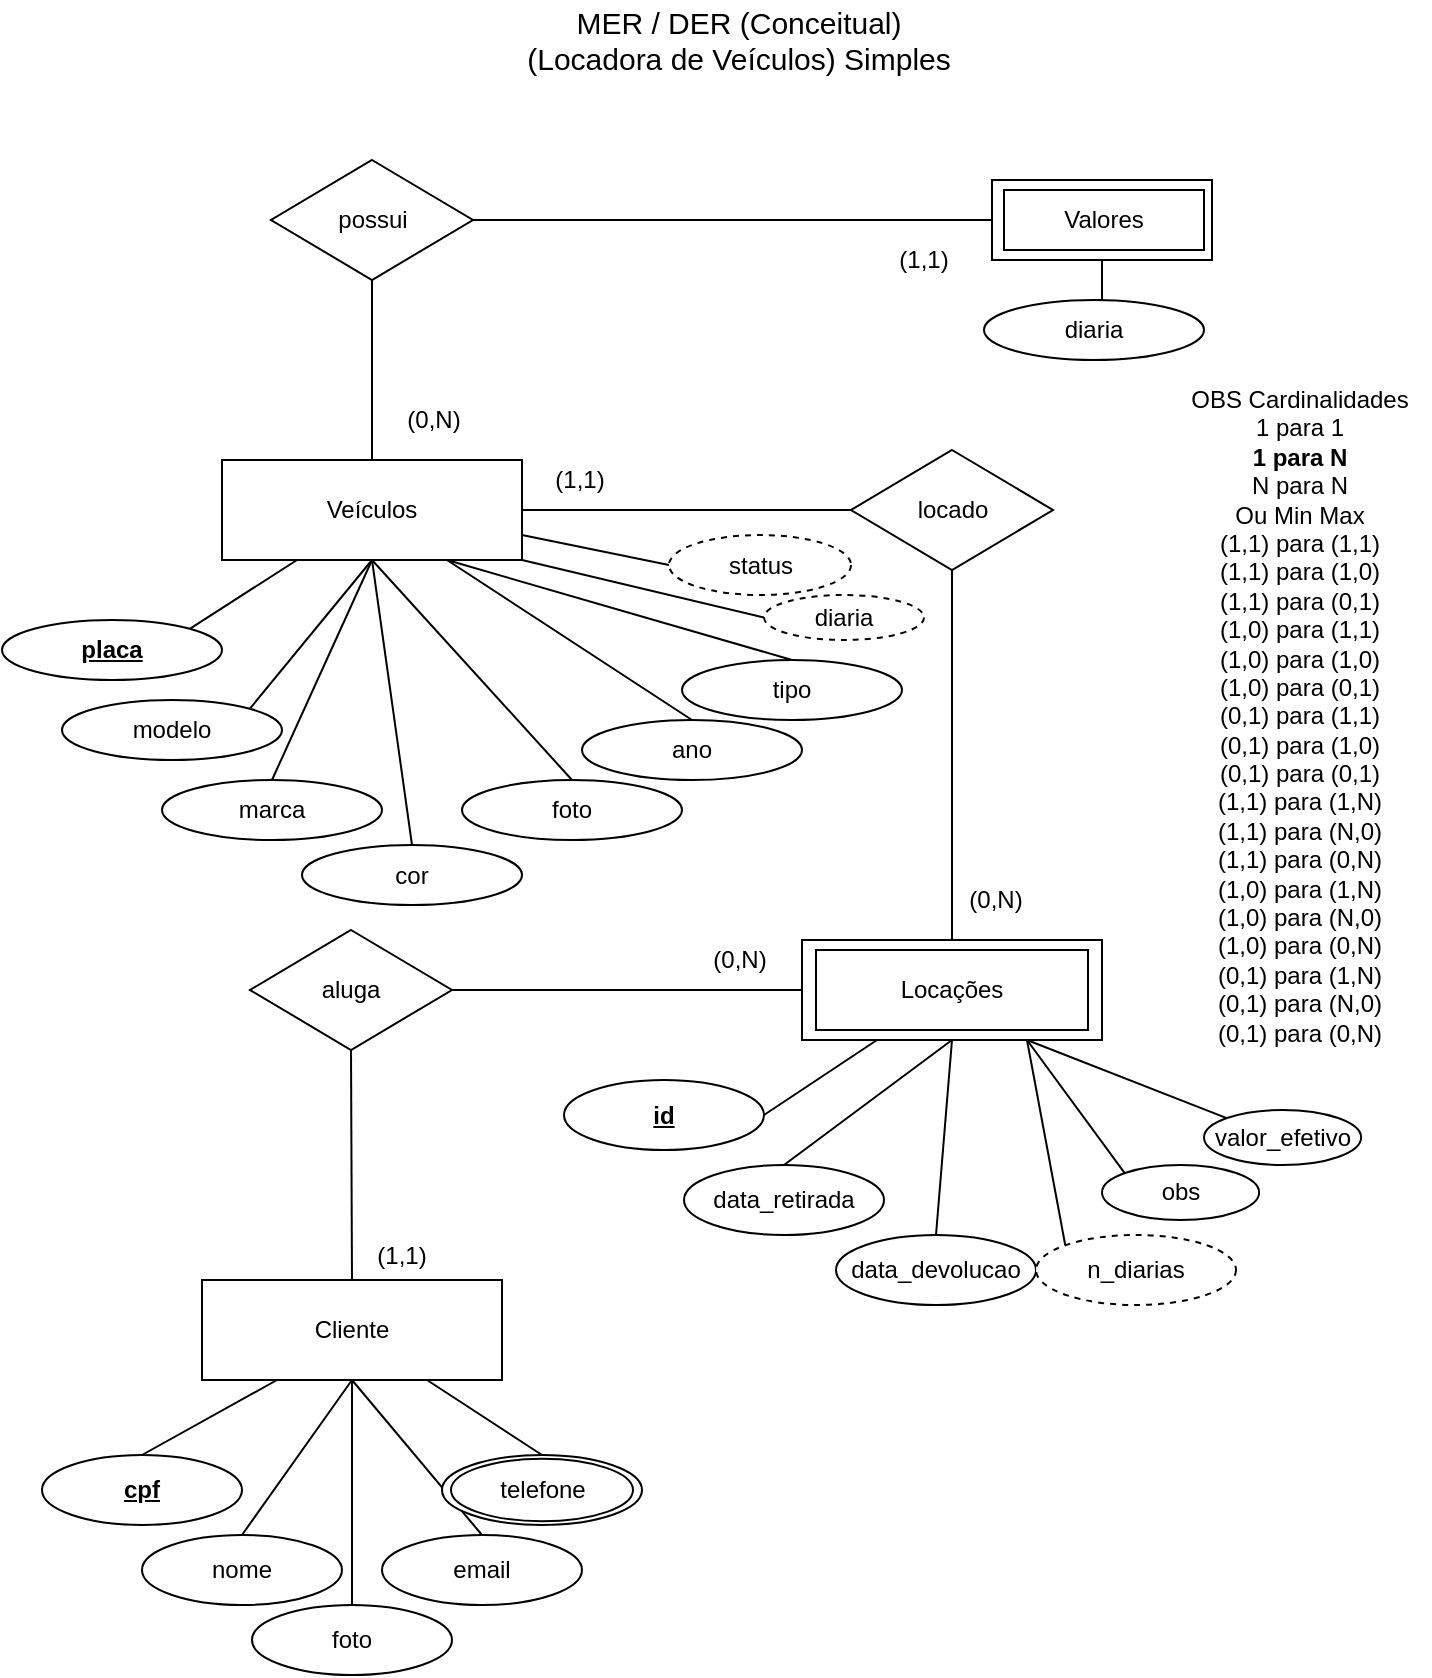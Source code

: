 <mxfile version="13.7.4" type="device"><diagram id="ZgaT6rwRvP57RdHZ-2Gk" name="Page-1"><mxGraphModel dx="868" dy="401" grid="1" gridSize="10" guides="1" tooltips="1" connect="1" arrows="1" fold="1" page="1" pageScale="1" pageWidth="827" pageHeight="1169" math="0" shadow="0"><root><mxCell id="0"/><mxCell id="1" parent="0"/><mxCell id="AvPYxOOVUYYAHRdSvj2f-57" style="edgeStyle=none;rounded=0;orthogonalLoop=1;jettySize=auto;html=1;exitX=0.5;exitY=0;exitDx=0;exitDy=0;entryX=0.5;entryY=1;entryDx=0;entryDy=0;endArrow=none;endFill=0;fontSize=12;" parent="1" source="AvPYxOOVUYYAHRdSvj2f-1" target="AvPYxOOVUYYAHRdSvj2f-54" edge="1"><mxGeometry relative="1" as="geometry"/></mxCell><mxCell id="AvPYxOOVUYYAHRdSvj2f-64" style="edgeStyle=none;rounded=0;orthogonalLoop=1;jettySize=auto;html=1;exitX=1;exitY=0.5;exitDx=0;exitDy=0;entryX=0;entryY=0.5;entryDx=0;entryDy=0;endArrow=none;endFill=0;fontSize=12;" parent="1" source="AvPYxOOVUYYAHRdSvj2f-1" target="AvPYxOOVUYYAHRdSvj2f-63" edge="1"><mxGeometry relative="1" as="geometry"/></mxCell><mxCell id="AvPYxOOVUYYAHRdSvj2f-1" value="Veículos" style="rounded=0;whiteSpace=wrap;html=1;" parent="1" vertex="1"><mxGeometry x="149" y="280" width="150" height="50" as="geometry"/></mxCell><mxCell id="AvPYxOOVUYYAHRdSvj2f-8" style="rounded=0;orthogonalLoop=1;jettySize=auto;html=1;exitX=1;exitY=0;exitDx=0;exitDy=0;entryX=0.25;entryY=1;entryDx=0;entryDy=0;endArrow=none;endFill=0;" parent="1" source="AvPYxOOVUYYAHRdSvj2f-2" target="AvPYxOOVUYYAHRdSvj2f-1" edge="1"><mxGeometry relative="1" as="geometry"/></mxCell><mxCell id="AvPYxOOVUYYAHRdSvj2f-2" value="placa" style="ellipse;whiteSpace=wrap;html=1;fontStyle=5;fillColor=#FFFFFF;" parent="1" vertex="1"><mxGeometry x="39" y="360" width="110" height="30" as="geometry"/></mxCell><mxCell id="AvPYxOOVUYYAHRdSvj2f-9" style="edgeStyle=none;rounded=0;orthogonalLoop=1;jettySize=auto;html=1;exitX=1;exitY=0;exitDx=0;exitDy=0;entryX=0.5;entryY=1;entryDx=0;entryDy=0;endArrow=none;endFill=0;" parent="1" source="AvPYxOOVUYYAHRdSvj2f-3" target="AvPYxOOVUYYAHRdSvj2f-1" edge="1"><mxGeometry relative="1" as="geometry"/></mxCell><mxCell id="AvPYxOOVUYYAHRdSvj2f-3" value="modelo" style="ellipse;whiteSpace=wrap;html=1;" parent="1" vertex="1"><mxGeometry x="69" y="400" width="110" height="30" as="geometry"/></mxCell><mxCell id="AvPYxOOVUYYAHRdSvj2f-10" style="edgeStyle=none;rounded=0;orthogonalLoop=1;jettySize=auto;html=1;exitX=0.5;exitY=0;exitDx=0;exitDy=0;entryX=0.5;entryY=1;entryDx=0;entryDy=0;endArrow=none;endFill=0;" parent="1" source="AvPYxOOVUYYAHRdSvj2f-4" target="AvPYxOOVUYYAHRdSvj2f-1" edge="1"><mxGeometry relative="1" as="geometry"/></mxCell><mxCell id="AvPYxOOVUYYAHRdSvj2f-4" value="marca" style="ellipse;whiteSpace=wrap;html=1;" parent="1" vertex="1"><mxGeometry x="119" y="440" width="110" height="30" as="geometry"/></mxCell><mxCell id="AvPYxOOVUYYAHRdSvj2f-11" style="edgeStyle=none;rounded=0;orthogonalLoop=1;jettySize=auto;html=1;exitX=0.5;exitY=0;exitDx=0;exitDy=0;entryX=0.5;entryY=1;entryDx=0;entryDy=0;endArrow=none;endFill=0;" parent="1" source="AvPYxOOVUYYAHRdSvj2f-5" target="AvPYxOOVUYYAHRdSvj2f-1" edge="1"><mxGeometry relative="1" as="geometry"/></mxCell><mxCell id="AvPYxOOVUYYAHRdSvj2f-5" value="cor" style="ellipse;whiteSpace=wrap;html=1;" parent="1" vertex="1"><mxGeometry x="189" y="472.5" width="110" height="30" as="geometry"/></mxCell><mxCell id="AvPYxOOVUYYAHRdSvj2f-13" style="edgeStyle=none;rounded=0;orthogonalLoop=1;jettySize=auto;html=1;exitX=0.5;exitY=0;exitDx=0;exitDy=0;entryX=0.75;entryY=1;entryDx=0;entryDy=0;endArrow=none;endFill=0;" parent="1" source="AvPYxOOVUYYAHRdSvj2f-6" target="AvPYxOOVUYYAHRdSvj2f-1" edge="1"><mxGeometry relative="1" as="geometry"/></mxCell><mxCell id="AvPYxOOVUYYAHRdSvj2f-6" value="tipo" style="ellipse;whiteSpace=wrap;html=1;" parent="1" vertex="1"><mxGeometry x="379" y="380" width="110" height="30" as="geometry"/></mxCell><mxCell id="AvPYxOOVUYYAHRdSvj2f-12" style="edgeStyle=none;rounded=0;orthogonalLoop=1;jettySize=auto;html=1;exitX=0.5;exitY=0;exitDx=0;exitDy=0;entryX=0.75;entryY=1;entryDx=0;entryDy=0;endArrow=none;endFill=0;" parent="1" source="AvPYxOOVUYYAHRdSvj2f-7" target="AvPYxOOVUYYAHRdSvj2f-1" edge="1"><mxGeometry relative="1" as="geometry"/></mxCell><mxCell id="AvPYxOOVUYYAHRdSvj2f-7" value="ano" style="ellipse;whiteSpace=wrap;html=1;" parent="1" vertex="1"><mxGeometry x="329" y="410" width="110" height="30" as="geometry"/></mxCell><mxCell id="AvPYxOOVUYYAHRdSvj2f-69" style="edgeStyle=none;rounded=0;orthogonalLoop=1;jettySize=auto;html=1;exitX=0;exitY=0.5;exitDx=0;exitDy=0;entryX=1;entryY=0.5;entryDx=0;entryDy=0;endArrow=none;endFill=0;fontSize=12;" parent="1" source="AvPYxOOVUYYAHRdSvj2f-14" target="AvPYxOOVUYYAHRdSvj2f-68" edge="1"><mxGeometry relative="1" as="geometry"/></mxCell><mxCell id="AvPYxOOVUYYAHRdSvj2f-14" value="Locações" style="rounded=0;whiteSpace=wrap;html=1;" parent="1" vertex="1"><mxGeometry x="439" y="520" width="150" height="50" as="geometry"/></mxCell><mxCell id="AvPYxOOVUYYAHRdSvj2f-15" value="Cliente" style="rounded=0;whiteSpace=wrap;html=1;" parent="1" vertex="1"><mxGeometry x="139" y="690" width="150" height="50" as="geometry"/></mxCell><mxCell id="AvPYxOOVUYYAHRdSvj2f-23" style="edgeStyle=none;rounded=0;orthogonalLoop=1;jettySize=auto;html=1;exitX=0.5;exitY=0;exitDx=0;exitDy=0;entryX=0.25;entryY=1;entryDx=0;entryDy=0;endArrow=none;endFill=0;" parent="1" source="AvPYxOOVUYYAHRdSvj2f-16" target="AvPYxOOVUYYAHRdSvj2f-15" edge="1"><mxGeometry relative="1" as="geometry"/></mxCell><mxCell id="AvPYxOOVUYYAHRdSvj2f-16" value="cpf" style="ellipse;whiteSpace=wrap;html=1;fontStyle=5;fillColor=#FFFFFF;" parent="1" vertex="1"><mxGeometry x="59" y="777.5" width="100" height="35" as="geometry"/></mxCell><mxCell id="AvPYxOOVUYYAHRdSvj2f-24" style="edgeStyle=none;rounded=0;orthogonalLoop=1;jettySize=auto;html=1;exitX=0.5;exitY=0;exitDx=0;exitDy=0;entryX=0.5;entryY=1;entryDx=0;entryDy=0;endArrow=none;endFill=0;" parent="1" source="AvPYxOOVUYYAHRdSvj2f-17" target="AvPYxOOVUYYAHRdSvj2f-15" edge="1"><mxGeometry relative="1" as="geometry"/></mxCell><mxCell id="AvPYxOOVUYYAHRdSvj2f-17" value="nome" style="ellipse;whiteSpace=wrap;html=1;" parent="1" vertex="1"><mxGeometry x="109" y="817.5" width="100" height="35" as="geometry"/></mxCell><mxCell id="AvPYxOOVUYYAHRdSvj2f-26" style="edgeStyle=none;rounded=0;orthogonalLoop=1;jettySize=auto;html=1;exitX=0.5;exitY=0;exitDx=0;exitDy=0;entryX=0.5;entryY=1;entryDx=0;entryDy=0;endArrow=none;endFill=0;" parent="1" source="AvPYxOOVUYYAHRdSvj2f-18" target="AvPYxOOVUYYAHRdSvj2f-15" edge="1"><mxGeometry relative="1" as="geometry"/></mxCell><mxCell id="AvPYxOOVUYYAHRdSvj2f-18" value="email" style="ellipse;whiteSpace=wrap;html=1;" parent="1" vertex="1"><mxGeometry x="229" y="817.5" width="100" height="35" as="geometry"/></mxCell><mxCell id="AvPYxOOVUYYAHRdSvj2f-27" style="edgeStyle=none;rounded=0;orthogonalLoop=1;jettySize=auto;html=1;exitX=0.5;exitY=0;exitDx=0;exitDy=0;endArrow=none;endFill=0;entryX=0.75;entryY=1;entryDx=0;entryDy=0;" parent="1" source="AvPYxOOVUYYAHRdSvj2f-19" target="AvPYxOOVUYYAHRdSvj2f-15" edge="1"><mxGeometry relative="1" as="geometry"/></mxCell><mxCell id="AvPYxOOVUYYAHRdSvj2f-19" value="telefone" style="ellipse;whiteSpace=wrap;html=1;" parent="1" vertex="1"><mxGeometry x="259" y="777.5" width="100" height="35" as="geometry"/></mxCell><mxCell id="AvPYxOOVUYYAHRdSvj2f-21" style="edgeStyle=none;rounded=0;orthogonalLoop=1;jettySize=auto;html=1;exitX=0.5;exitY=0;exitDx=0;exitDy=0;entryX=0.5;entryY=1;entryDx=0;entryDy=0;endArrow=none;endFill=0;" parent="1" source="AvPYxOOVUYYAHRdSvj2f-20" target="AvPYxOOVUYYAHRdSvj2f-1" edge="1"><mxGeometry relative="1" as="geometry"/></mxCell><mxCell id="AvPYxOOVUYYAHRdSvj2f-20" value="foto" style="ellipse;whiteSpace=wrap;html=1;" parent="1" vertex="1"><mxGeometry x="269" y="440" width="110" height="30" as="geometry"/></mxCell><mxCell id="AvPYxOOVUYYAHRdSvj2f-25" style="edgeStyle=none;rounded=0;orthogonalLoop=1;jettySize=auto;html=1;exitX=0.5;exitY=0;exitDx=0;exitDy=0;entryX=0.5;entryY=1;entryDx=0;entryDy=0;endArrow=none;endFill=0;" parent="1" source="AvPYxOOVUYYAHRdSvj2f-22" target="AvPYxOOVUYYAHRdSvj2f-15" edge="1"><mxGeometry relative="1" as="geometry"/></mxCell><mxCell id="AvPYxOOVUYYAHRdSvj2f-22" value="foto" style="ellipse;whiteSpace=wrap;html=1;" parent="1" vertex="1"><mxGeometry x="164" y="852.5" width="100" height="35" as="geometry"/></mxCell><mxCell id="AvPYxOOVUYYAHRdSvj2f-39" style="edgeStyle=none;rounded=0;orthogonalLoop=1;jettySize=auto;html=1;exitX=0.5;exitY=0;exitDx=0;exitDy=0;entryX=0.5;entryY=1;entryDx=0;entryDy=0;endArrow=none;endFill=0;" parent="1" source="AvPYxOOVUYYAHRdSvj2f-33" target="AvPYxOOVUYYAHRdSvj2f-14" edge="1"><mxGeometry relative="1" as="geometry"/></mxCell><mxCell id="AvPYxOOVUYYAHRdSvj2f-33" value="data_retirada" style="ellipse;whiteSpace=wrap;html=1;" parent="1" vertex="1"><mxGeometry x="380" y="632.5" width="100" height="35" as="geometry"/></mxCell><mxCell id="AvPYxOOVUYYAHRdSvj2f-40" style="edgeStyle=none;rounded=0;orthogonalLoop=1;jettySize=auto;html=1;exitX=0.5;exitY=0;exitDx=0;exitDy=0;entryX=0.5;entryY=1;entryDx=0;entryDy=0;endArrow=none;endFill=0;" parent="1" source="AvPYxOOVUYYAHRdSvj2f-34" target="AvPYxOOVUYYAHRdSvj2f-14" edge="1"><mxGeometry relative="1" as="geometry"/></mxCell><mxCell id="AvPYxOOVUYYAHRdSvj2f-34" value="data_devolucao" style="ellipse;whiteSpace=wrap;html=1;" parent="1" vertex="1"><mxGeometry x="456" y="667.5" width="100" height="35" as="geometry"/></mxCell><mxCell id="AvPYxOOVUYYAHRdSvj2f-36" style="edgeStyle=none;rounded=0;orthogonalLoop=1;jettySize=auto;html=1;exitX=0;exitY=0.5;exitDx=0;exitDy=0;entryX=1;entryY=0.75;entryDx=0;entryDy=0;endArrow=none;endFill=0;" parent="1" source="AvPYxOOVUYYAHRdSvj2f-35" target="AvPYxOOVUYYAHRdSvj2f-1" edge="1"><mxGeometry relative="1" as="geometry"/></mxCell><mxCell id="AvPYxOOVUYYAHRdSvj2f-35" value="status" style="ellipse;whiteSpace=wrap;html=1;dashed=1;" parent="1" vertex="1"><mxGeometry x="372.5" y="317.5" width="91" height="30" as="geometry"/></mxCell><mxCell id="AvPYxOOVUYYAHRdSvj2f-41" style="edgeStyle=none;rounded=0;orthogonalLoop=1;jettySize=auto;html=1;exitX=0;exitY=0;exitDx=0;exitDy=0;endArrow=none;endFill=0;entryX=0.75;entryY=1;entryDx=0;entryDy=0;" parent="1" source="AvPYxOOVUYYAHRdSvj2f-37" target="AvPYxOOVUYYAHRdSvj2f-14" edge="1"><mxGeometry relative="1" as="geometry"><mxPoint x="629" y="560" as="targetPoint"/></mxGeometry></mxCell><mxCell id="AvPYxOOVUYYAHRdSvj2f-37" value="obs" style="ellipse;whiteSpace=wrap;html=1;" parent="1" vertex="1"><mxGeometry x="589" y="632.5" width="78.57" height="27.5" as="geometry"/></mxCell><mxCell id="AvPYxOOVUYYAHRdSvj2f-38" value="Valores" style="rounded=0;whiteSpace=wrap;html=1;" parent="1" vertex="1"><mxGeometry x="534" y="140" width="110" height="40" as="geometry"/></mxCell><mxCell id="AvPYxOOVUYYAHRdSvj2f-43" style="edgeStyle=none;rounded=0;orthogonalLoop=1;jettySize=auto;html=1;exitX=0;exitY=0;exitDx=0;exitDy=0;entryX=0.75;entryY=1;entryDx=0;entryDy=0;endArrow=none;endFill=0;" parent="1" source="AvPYxOOVUYYAHRdSvj2f-42" target="AvPYxOOVUYYAHRdSvj2f-14" edge="1"><mxGeometry relative="1" as="geometry"/></mxCell><mxCell id="AvPYxOOVUYYAHRdSvj2f-42" value="n_diarias" style="ellipse;whiteSpace=wrap;html=1;dashed=1;" parent="1" vertex="1"><mxGeometry x="556" y="667.5" width="100" height="35" as="geometry"/></mxCell><mxCell id="AvPYxOOVUYYAHRdSvj2f-47" style="edgeStyle=none;rounded=0;orthogonalLoop=1;jettySize=auto;html=1;exitX=1;exitY=0.5;exitDx=0;exitDy=0;entryX=0.25;entryY=1;entryDx=0;entryDy=0;endArrow=none;endFill=0;" parent="1" source="AvPYxOOVUYYAHRdSvj2f-46" target="AvPYxOOVUYYAHRdSvj2f-14" edge="1"><mxGeometry relative="1" as="geometry"/></mxCell><mxCell id="AvPYxOOVUYYAHRdSvj2f-46" value="id" style="ellipse;whiteSpace=wrap;html=1;fontStyle=5;fillColor=#FFFFFF;" parent="1" vertex="1"><mxGeometry x="320" y="590" width="100" height="35" as="geometry"/></mxCell><mxCell id="AvPYxOOVUYYAHRdSvj2f-50" style="edgeStyle=none;rounded=0;orthogonalLoop=1;jettySize=auto;html=1;exitX=0;exitY=0.5;exitDx=0;exitDy=0;entryX=1;entryY=1;entryDx=0;entryDy=0;endArrow=none;endFill=0;" parent="1" source="AvPYxOOVUYYAHRdSvj2f-48" target="AvPYxOOVUYYAHRdSvj2f-1" edge="1"><mxGeometry relative="1" as="geometry"/></mxCell><mxCell id="AvPYxOOVUYYAHRdSvj2f-48" value="diaria" style="ellipse;whiteSpace=wrap;html=1;fontStyle=0;dashed=1;" parent="1" vertex="1"><mxGeometry x="420" y="347.5" width="80" height="22.5" as="geometry"/></mxCell><mxCell id="AvPYxOOVUYYAHRdSvj2f-52" style="edgeStyle=none;rounded=0;orthogonalLoop=1;jettySize=auto;html=1;exitX=0;exitY=0;exitDx=0;exitDy=0;entryX=0.75;entryY=1;entryDx=0;entryDy=0;endArrow=none;endFill=0;" parent="1" source="AvPYxOOVUYYAHRdSvj2f-51" target="AvPYxOOVUYYAHRdSvj2f-14" edge="1"><mxGeometry relative="1" as="geometry"/></mxCell><mxCell id="AvPYxOOVUYYAHRdSvj2f-51" value="valor_efetivo" style="ellipse;whiteSpace=wrap;html=1;" parent="1" vertex="1"><mxGeometry x="640" y="605" width="78.57" height="27.5" as="geometry"/></mxCell><mxCell id="AvPYxOOVUYYAHRdSvj2f-53" value="MER / DER (Conceitual)&lt;br&gt;(Locadora de Veículos) Simples" style="text;html=1;strokeColor=none;fillColor=none;align=center;verticalAlign=middle;whiteSpace=wrap;rounded=0;dashed=1;fontSize=15;" parent="1" vertex="1"><mxGeometry x="259" y="50" width="297" height="40" as="geometry"/></mxCell><mxCell id="AvPYxOOVUYYAHRdSvj2f-55" style="edgeStyle=none;rounded=0;orthogonalLoop=1;jettySize=auto;html=1;exitX=1;exitY=0.5;exitDx=0;exitDy=0;entryX=0;entryY=0.5;entryDx=0;entryDy=0;endArrow=none;endFill=0;fontSize=12;" parent="1" source="AvPYxOOVUYYAHRdSvj2f-54" target="AvPYxOOVUYYAHRdSvj2f-38" edge="1"><mxGeometry relative="1" as="geometry"/></mxCell><mxCell id="AvPYxOOVUYYAHRdSvj2f-54" value="possui" style="rhombus;whiteSpace=wrap;html=1;fontSize=12;fillColor=none;" parent="1" vertex="1"><mxGeometry x="173.5" y="130" width="101" height="60" as="geometry"/></mxCell><mxCell id="AvPYxOOVUYYAHRdSvj2f-58" value="(0,N)" style="text;html=1;strokeColor=none;fillColor=none;align=center;verticalAlign=middle;whiteSpace=wrap;rounded=0;fontSize=12;" parent="1" vertex="1"><mxGeometry x="234.5" y="250" width="40" height="20" as="geometry"/></mxCell><mxCell id="AvPYxOOVUYYAHRdSvj2f-59" value="(1,1)" style="text;html=1;strokeColor=none;fillColor=none;align=center;verticalAlign=middle;whiteSpace=wrap;rounded=0;fontSize=12;" parent="1" vertex="1"><mxGeometry x="480" y="170" width="40" height="20" as="geometry"/></mxCell><mxCell id="AvPYxOOVUYYAHRdSvj2f-62" value="OBS Cardinalidades&lt;br&gt;1 para 1&lt;br&gt;&lt;b&gt;1 para N&lt;/b&gt;&lt;br&gt;N para N&lt;br&gt;Ou Min Max&lt;br&gt;(1,1) para (1,1)&lt;br&gt;(1,1) para (1,0)&lt;br&gt;(1,1) para (0,1)&lt;br&gt;(1,0) para (1,1)&lt;br&gt;(1,0) para (1,0)&lt;br&gt;(1,0) para (0,1)&lt;br&gt;(0,1) para (1,1)&lt;br&gt;(0,1) para (1,0)&lt;br&gt;(0,1) para (0,1)&lt;br&gt;(1,1) para (1,N)&lt;br&gt;(1,1) para (N,0)&lt;br&gt;(1,1) para (0,N)&lt;br&gt;(1,0) para (1,N)&lt;br&gt;(1,0) para (N,0)&lt;br&gt;(1,0) para (0,N)&lt;br&gt;(0,1) para (1,N)&lt;br&gt;(0,1) para (N,0)&lt;br&gt;(0,1) para (0,N)" style="text;html=1;strokeColor=none;fillColor=none;align=center;verticalAlign=middle;whiteSpace=wrap;rounded=0;fontSize=12;" parent="1" vertex="1"><mxGeometry x="622.57" y="245" width="130" height="325" as="geometry"/></mxCell><mxCell id="AvPYxOOVUYYAHRdSvj2f-65" style="edgeStyle=none;rounded=0;orthogonalLoop=1;jettySize=auto;html=1;exitX=0.5;exitY=1;exitDx=0;exitDy=0;entryX=0.5;entryY=0;entryDx=0;entryDy=0;endArrow=none;endFill=0;fontSize=12;" parent="1" source="AvPYxOOVUYYAHRdSvj2f-63" target="AvPYxOOVUYYAHRdSvj2f-14" edge="1"><mxGeometry relative="1" as="geometry"/></mxCell><mxCell id="AvPYxOOVUYYAHRdSvj2f-63" value="locado" style="rhombus;whiteSpace=wrap;html=1;fontSize=12;fillColor=none;" parent="1" vertex="1"><mxGeometry x="463.5" y="275" width="101" height="60" as="geometry"/></mxCell><mxCell id="AvPYxOOVUYYAHRdSvj2f-66" value="(1,1)" style="text;html=1;strokeColor=none;fillColor=none;align=center;verticalAlign=middle;whiteSpace=wrap;rounded=0;fontSize=12;" parent="1" vertex="1"><mxGeometry x="308" y="280" width="40" height="20" as="geometry"/></mxCell><mxCell id="AvPYxOOVUYYAHRdSvj2f-67" value="(0,N)" style="text;html=1;strokeColor=none;fillColor=none;align=center;verticalAlign=middle;whiteSpace=wrap;rounded=0;fontSize=12;" parent="1" vertex="1"><mxGeometry x="516" y="490" width="40" height="20" as="geometry"/></mxCell><mxCell id="AvPYxOOVUYYAHRdSvj2f-70" style="edgeStyle=none;rounded=0;orthogonalLoop=1;jettySize=auto;html=1;exitX=0.5;exitY=1;exitDx=0;exitDy=0;entryX=0.5;entryY=0;entryDx=0;entryDy=0;endArrow=none;endFill=0;fontSize=12;" parent="1" source="AvPYxOOVUYYAHRdSvj2f-68" target="AvPYxOOVUYYAHRdSvj2f-15" edge="1"><mxGeometry relative="1" as="geometry"/></mxCell><mxCell id="AvPYxOOVUYYAHRdSvj2f-68" value="aluga" style="rhombus;whiteSpace=wrap;html=1;fontSize=12;fillColor=none;" parent="1" vertex="1"><mxGeometry x="163" y="515" width="101" height="60" as="geometry"/></mxCell><mxCell id="AvPYxOOVUYYAHRdSvj2f-73" value="(1,1)" style="text;html=1;strokeColor=none;fillColor=none;align=center;verticalAlign=middle;whiteSpace=wrap;rounded=0;fontSize=12;" parent="1" vertex="1"><mxGeometry x="219" y="667.5" width="40" height="20" as="geometry"/></mxCell><mxCell id="AvPYxOOVUYYAHRdSvj2f-74" value="(0,N)" style="text;html=1;strokeColor=none;fillColor=none;align=center;verticalAlign=middle;whiteSpace=wrap;rounded=0;fontSize=12;" parent="1" vertex="1"><mxGeometry x="387.5" y="520" width="40" height="20" as="geometry"/></mxCell><mxCell id="Pju6xOeDfWC-CkTzotxG-1" value="Valores" style="rounded=0;whiteSpace=wrap;html=1;" parent="1" vertex="1"><mxGeometry x="540" y="145" width="100" height="30" as="geometry"/></mxCell><mxCell id="Pju6xOeDfWC-CkTzotxG-2" value="telefone" style="ellipse;whiteSpace=wrap;html=1;" parent="1" vertex="1"><mxGeometry x="263.5" y="779.38" width="91" height="31.25" as="geometry"/></mxCell><mxCell id="Pju6xOeDfWC-CkTzotxG-3" value="Locações" style="rounded=0;whiteSpace=wrap;html=1;" parent="1" vertex="1"><mxGeometry x="446" y="525" width="136" height="40" as="geometry"/></mxCell><mxCell id="5qqL7QCWfOokKveoFKuY-2" style="edgeStyle=orthogonalEdgeStyle;rounded=0;orthogonalLoop=1;jettySize=auto;html=1;exitX=0.5;exitY=0;exitDx=0;exitDy=0;entryX=0.5;entryY=1;entryDx=0;entryDy=0;endArrow=none;endFill=0;" edge="1" parent="1" source="5qqL7QCWfOokKveoFKuY-1" target="AvPYxOOVUYYAHRdSvj2f-38"><mxGeometry relative="1" as="geometry"/></mxCell><mxCell id="5qqL7QCWfOokKveoFKuY-1" value="diaria" style="ellipse;whiteSpace=wrap;html=1;" vertex="1" parent="1"><mxGeometry x="530" y="200" width="110" height="30" as="geometry"/></mxCell></root></mxGraphModel></diagram></mxfile>